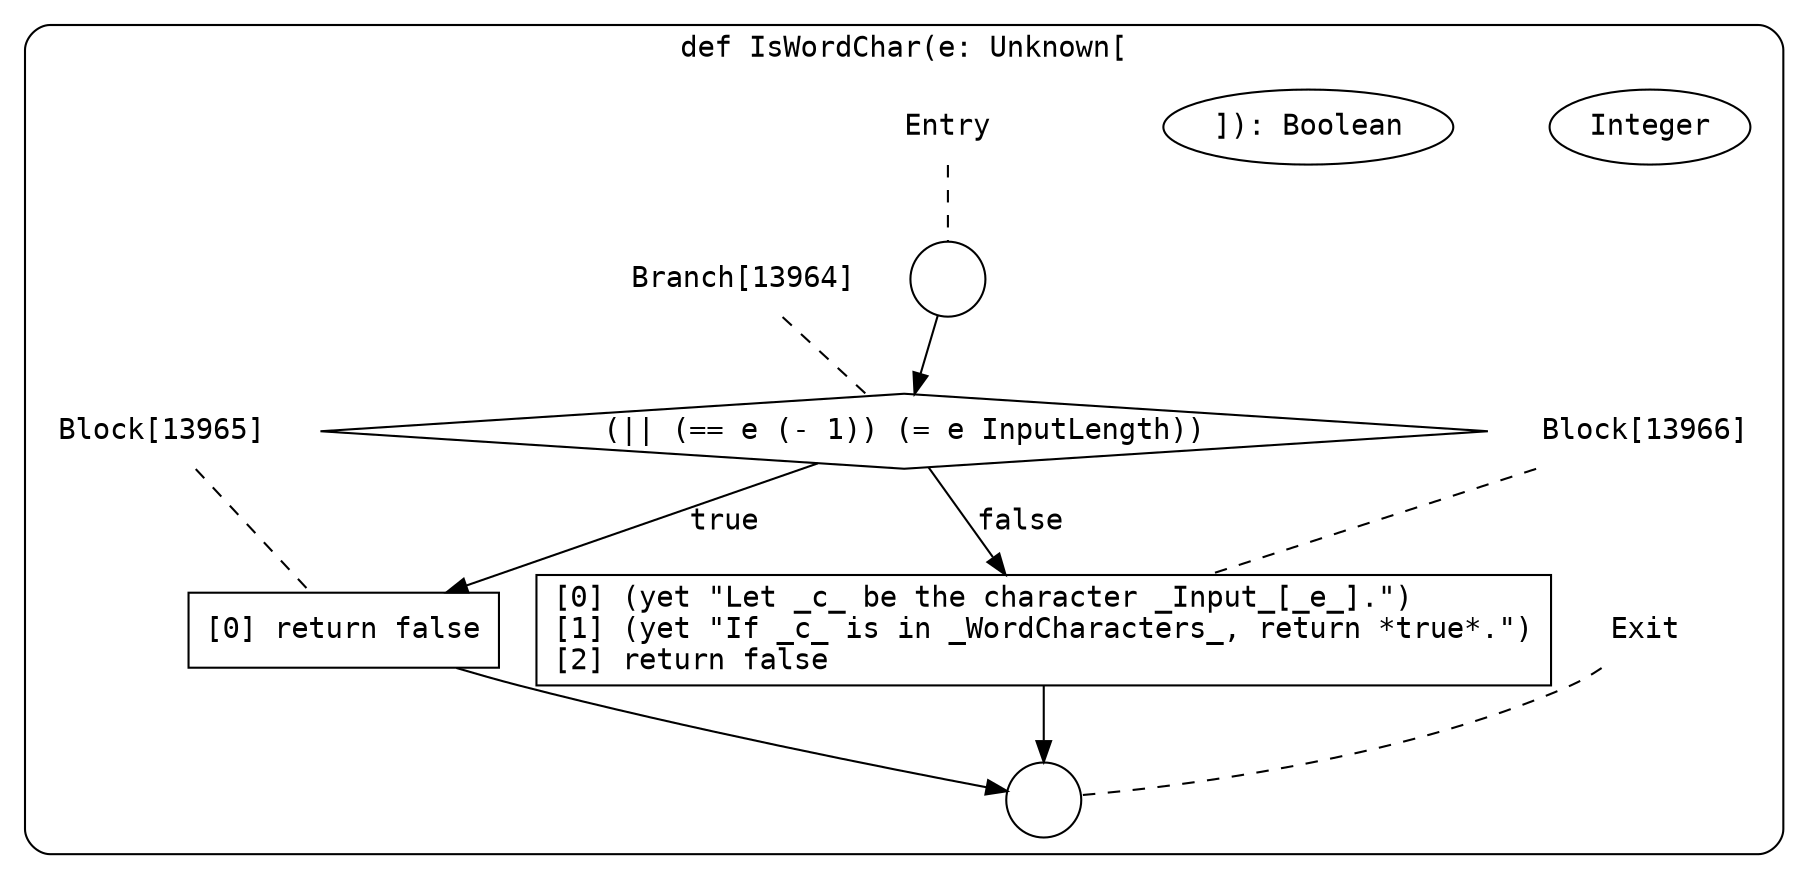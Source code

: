 digraph {
  graph [fontname = "Consolas"]
  node [fontname = "Consolas"]
  edge [fontname = "Consolas"]
  subgraph cluster2258 {
    label = "def IsWordChar(e: Unknown["Integer"]): Boolean"
    style = rounded
    cluster2258_entry_name [shape=none, label=<<font color="black">Entry</font>>]
    cluster2258_entry_name -> cluster2258_entry [arrowhead=none, color="black", style=dashed]
    cluster2258_entry [shape=circle label=" " color="black" fillcolor="white" style=filled]
    cluster2258_entry -> node13964 [color="black"]
    cluster2258_exit_name [shape=none, label=<<font color="black">Exit</font>>]
    cluster2258_exit_name -> cluster2258_exit [arrowhead=none, color="black", style=dashed]
    cluster2258_exit [shape=circle label=" " color="black" fillcolor="white" style=filled]
    node13964_name [shape=none, label=<<font color="black">Branch[13964]</font>>]
    node13964_name -> node13964 [arrowhead=none, color="black", style=dashed]
    node13964 [shape=diamond, label=<<font color="black">(|| (== e (- 1)) (= e InputLength))</font>> color="black" fillcolor="white", style=filled]
    node13964 -> node13965 [label=<<font color="black">true</font>> color="black"]
    node13964 -> node13966 [label=<<font color="black">false</font>> color="black"]
    node13965_name [shape=none, label=<<font color="black">Block[13965]</font>>]
    node13965_name -> node13965 [arrowhead=none, color="black", style=dashed]
    node13965 [shape=box, label=<<font color="black">[0] return false<BR ALIGN="LEFT"/></font>> color="black" fillcolor="white", style=filled]
    node13965 -> cluster2258_exit [color="black"]
    node13966_name [shape=none, label=<<font color="black">Block[13966]</font>>]
    node13966_name -> node13966 [arrowhead=none, color="black", style=dashed]
    node13966 [shape=box, label=<<font color="black">[0] (yet &quot;Let _c_ be the character _Input_[_e_].&quot;)<BR ALIGN="LEFT"/>[1] (yet &quot;If _c_ is in _WordCharacters_, return *true*.&quot;)<BR ALIGN="LEFT"/>[2] return false<BR ALIGN="LEFT"/></font>> color="black" fillcolor="white", style=filled]
    node13966 -> cluster2258_exit [color="black"]
  }
}